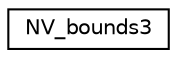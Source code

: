 digraph "Graphical Class Hierarchy"
{
 // LATEX_PDF_SIZE
  edge [fontname="Helvetica",fontsize="10",labelfontname="Helvetica",labelfontsize="10"];
  node [fontname="Helvetica",fontsize="10",shape=record];
  rankdir="LR";
  Node0 [label="NV_bounds3",height=0.2,width=0.4,color="black", fillcolor="white", style="filled",URL="$struct_n_v__bounds3.html",tooltip=" "];
}
